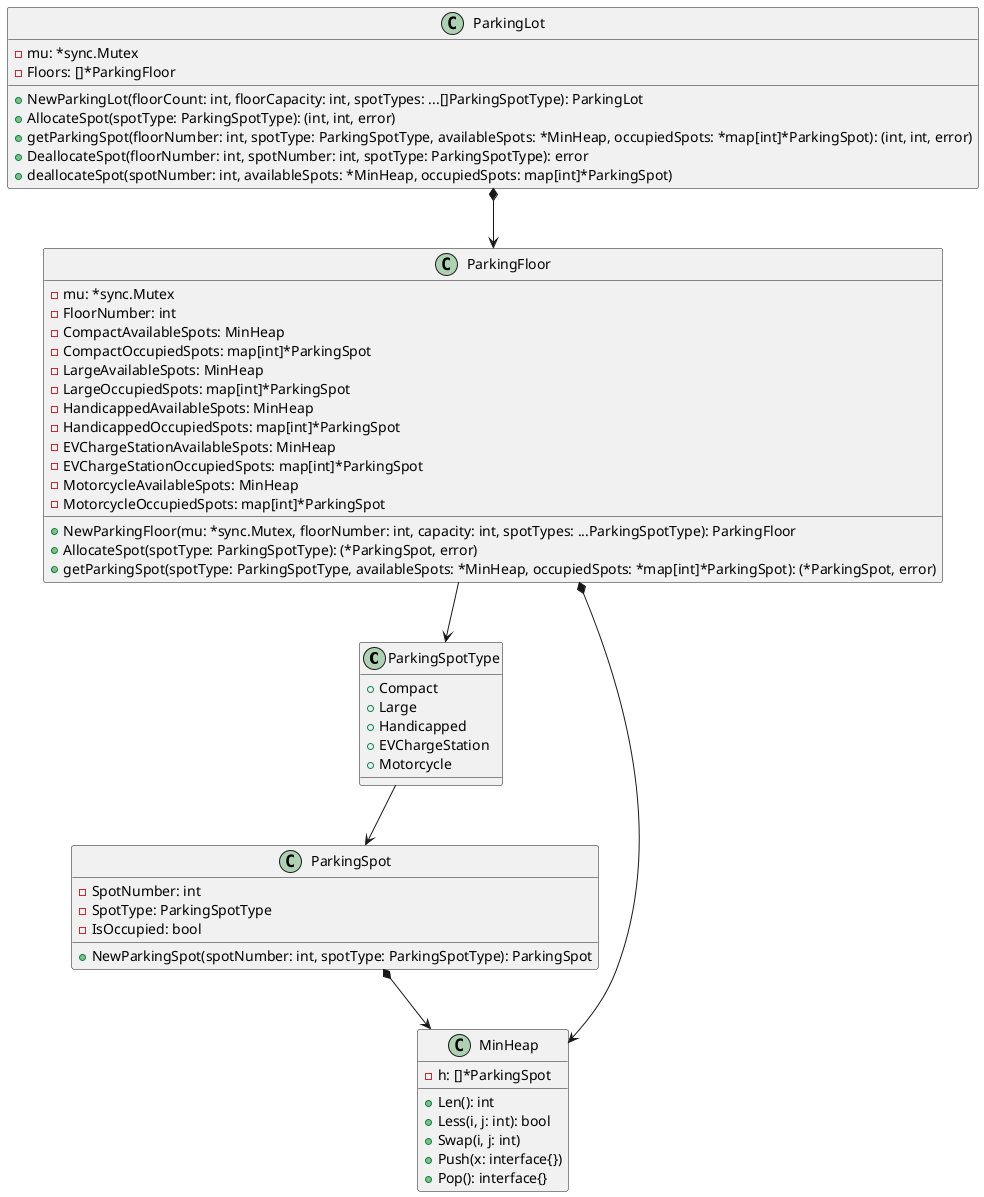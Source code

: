 @startuml

class ParkingSpotType {
  + Compact
  + Large
  + Handicapped
  + EVChargeStation
  + Motorcycle
}

class ParkingSpot {
  - SpotNumber: int
  - SpotType: ParkingSpotType
  - IsOccupied: bool
  + NewParkingSpot(spotNumber: int, spotType: ParkingSpotType): ParkingSpot
}

class MinHeap {
  - h: []*ParkingSpot
  + Len(): int
  + Less(i, j: int): bool
  + Swap(i, j: int)
  + Push(x: interface{})
  + Pop(): interface{}
}

class ParkingFloor {
  - mu: *sync.Mutex
  - FloorNumber: int
  - CompactAvailableSpots: MinHeap
  - CompactOccupiedSpots: map[int]*ParkingSpot
  - LargeAvailableSpots: MinHeap
  - LargeOccupiedSpots: map[int]*ParkingSpot
  - HandicappedAvailableSpots: MinHeap
  - HandicappedOccupiedSpots: map[int]*ParkingSpot
  - EVChargeStationAvailableSpots: MinHeap
  - EVChargeStationOccupiedSpots: map[int]*ParkingSpot
  - MotorcycleAvailableSpots: MinHeap
  - MotorcycleOccupiedSpots: map[int]*ParkingSpot
  + NewParkingFloor(mu: *sync.Mutex, floorNumber: int, capacity: int, spotTypes: ...ParkingSpotType): ParkingFloor
  + AllocateSpot(spotType: ParkingSpotType): (*ParkingSpot, error)
  + getParkingSpot(spotType: ParkingSpotType, availableSpots: *MinHeap, occupiedSpots: *map[int]*ParkingSpot): (*ParkingSpot, error)
}

class ParkingLot {
  - mu: *sync.Mutex
  - Floors: []*ParkingFloor
  + NewParkingLot(floorCount: int, floorCapacity: int, spotTypes: ...[]ParkingSpotType): ParkingLot
  + AllocateSpot(spotType: ParkingSpotType): (int, int, error)
  + getParkingSpot(floorNumber: int, spotType: ParkingSpotType, availableSpots: *MinHeap, occupiedSpots: *map[int]*ParkingSpot): (int, int, error)
  + DeallocateSpot(floorNumber: int, spotNumber: int, spotType: ParkingSpotType): error
  + deallocateSpot(spotNumber: int, availableSpots: *MinHeap, occupiedSpots: map[int]*ParkingSpot)
}

ParkingSpotType --> ParkingSpot
ParkingSpot *--> MinHeap
ParkingFloor *--> MinHeap
ParkingFloor --> ParkingSpotType
ParkingLot *--> ParkingFloor

@enduml
